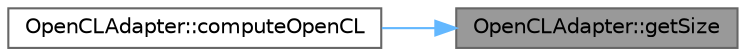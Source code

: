 digraph "OpenCLAdapter::getSize"
{
 // LATEX_PDF_SIZE
  bgcolor="transparent";
  edge [fontname=Helvetica,fontsize=10,labelfontname=Helvetica,labelfontsize=10];
  node [fontname=Helvetica,fontsize=10,shape=box,height=0.2,width=0.4];
  rankdir="RL";
  Node1 [id="Node000001",label="OpenCLAdapter::getSize",height=0.2,width=0.4,color="gray40", fillcolor="grey60", style="filled", fontcolor="black",tooltip=" "];
  Node1 -> Node2 [id="edge1_Node000001_Node000002",dir="back",color="steelblue1",style="solid",tooltip=" "];
  Node2 [id="Node000002",label="OpenCLAdapter::computeOpenCL",height=0.2,width=0.4,color="grey40", fillcolor="white", style="filled",URL="$classOpenCLAdapter.html#a671f5eaf15ad19901c503ba601119ac5",tooltip=" "];
}
